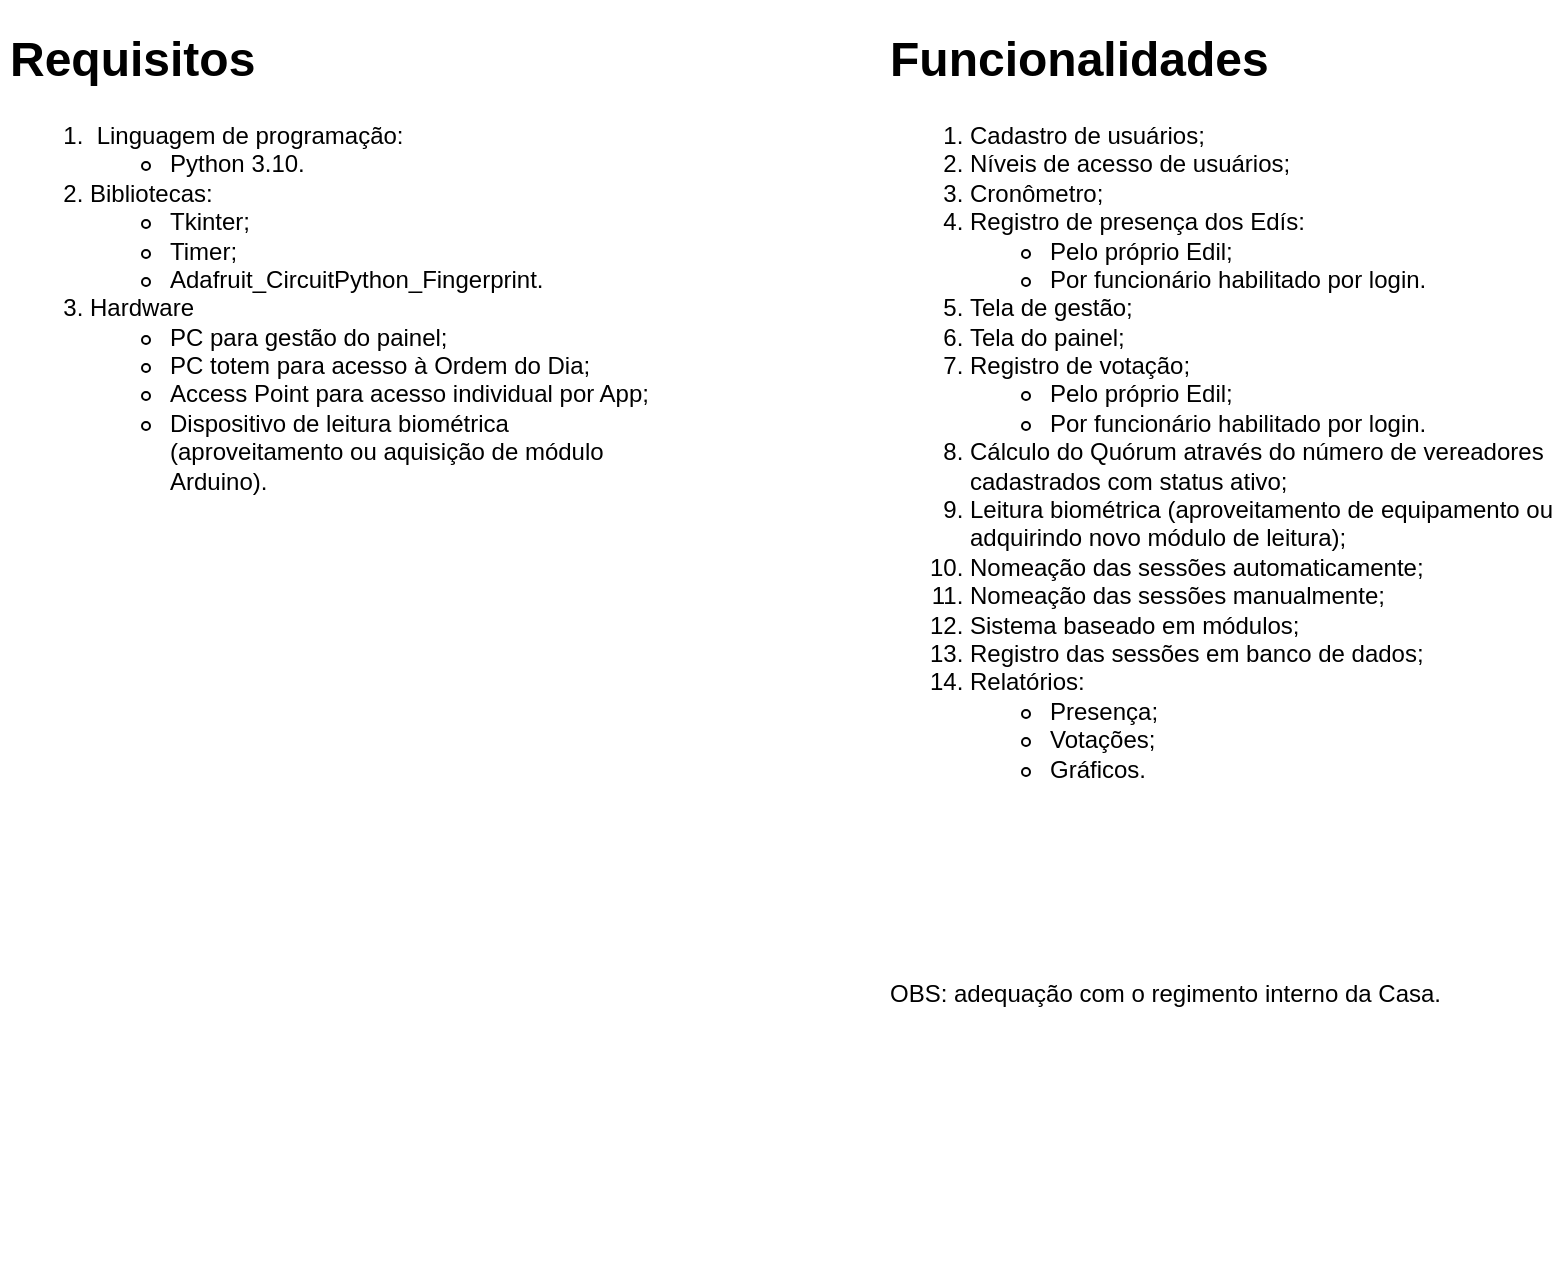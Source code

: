 <mxfile version="21.1.7" type="github" pages="4">
  <diagram name="requisitos e funcionalidades" id="45IemXz6j9i4KKmDaBbg">
    <mxGraphModel dx="838" dy="495" grid="1" gridSize="10" guides="1" tooltips="1" connect="1" arrows="1" fold="1" page="1" pageScale="1" pageWidth="827" pageHeight="1169" math="0" shadow="0">
      <root>
        <mxCell id="0" />
        <mxCell id="1" parent="0" />
        <mxCell id="JATrlw67HcKR4ToxlkPX-1" value="&lt;h1&gt;Requisitos&lt;/h1&gt;&lt;p&gt;&lt;/p&gt;&lt;ol&gt;&lt;li&gt;&amp;nbsp;Linguagem de programação:&lt;/li&gt;&lt;ul&gt;&lt;li&gt;&lt;span style=&quot;background-color: initial;&quot;&gt;Python 3.10.&lt;/span&gt;&lt;/li&gt;&lt;/ul&gt;&lt;li&gt;Bibliotecas:&lt;/li&gt;&lt;ul&gt;&lt;li&gt;&lt;span style=&quot;background-color: initial;&quot;&gt;Tkinter;&lt;/span&gt;&lt;/li&gt;&lt;li&gt;&lt;span style=&quot;background-color: initial;&quot;&gt;Timer;&lt;/span&gt;&lt;/li&gt;&lt;li&gt;&lt;span style=&quot;background-color: initial;&quot;&gt;Adafruit_CircuitPython_Fingerprint.&lt;br&gt;&lt;/span&gt;&lt;/li&gt;&lt;/ul&gt;&lt;li&gt;Hardware&lt;/li&gt;&lt;ul&gt;&lt;li&gt;PC para gestão do painel;&lt;/li&gt;&lt;li&gt;PC totem para acesso à Ordem do Dia;&lt;/li&gt;&lt;li&gt;Access Point para acesso individual por App;&lt;/li&gt;&lt;li&gt;Dispositivo de leitura biométrica (aproveitamento ou aquisição de módulo Arduino).&lt;/li&gt;&lt;/ul&gt;&lt;/ol&gt;&lt;p&gt;&lt;/p&gt;" style="text;html=1;strokeColor=none;fillColor=none;spacing=5;spacingTop=-20;whiteSpace=wrap;overflow=hidden;rounded=0;" parent="1" vertex="1">
          <mxGeometry x="90" y="70" width="340" height="350" as="geometry" />
        </mxCell>
        <mxCell id="JATrlw67HcKR4ToxlkPX-4" value="&lt;h1&gt;Funcionalidades&lt;/h1&gt;&lt;p&gt;&lt;/p&gt;&lt;ol&gt;&lt;li&gt;Cadastro de usuários;&lt;/li&gt;&lt;li&gt;Níveis de acesso de usuários;&lt;/li&gt;&lt;li&gt;Cronômetro;&lt;/li&gt;&lt;li&gt;Registro de presença dos Edís:&lt;/li&gt;&lt;ul&gt;&lt;li&gt;Pelo próprio Edil;&lt;/li&gt;&lt;li&gt;Por funcionário habilitado por login.&lt;/li&gt;&lt;/ul&gt;&lt;li&gt;Tela de gestão;&lt;/li&gt;&lt;li&gt;Tela do painel;&lt;/li&gt;&lt;li&gt;Registro de votação;&lt;/li&gt;&lt;ul&gt;&lt;li&gt;&lt;span style=&quot;background-color: initial;&quot;&gt;Pelo próprio Edil;&lt;/span&gt;&lt;/li&gt;&lt;li&gt;&lt;span style=&quot;background-color: initial;&quot;&gt;Por funcionário habilitado por login.&lt;/span&gt;&lt;/li&gt;&lt;/ul&gt;&lt;li&gt;Cálculo do Quórum através do número de vereadores cadastrados com status ativo;&lt;/li&gt;&lt;li&gt;Leitura biométrica (aproveitamento de equipamento ou adquirindo novo módulo de leitura);&lt;/li&gt;&lt;li&gt;Nomeação das sessões automaticamente;&lt;/li&gt;&lt;li style=&quot;border-color: var(--border-color);&quot;&gt;Nomeação das sessões manualmente;&lt;/li&gt;&lt;li style=&quot;border-color: var(--border-color);&quot;&gt;Sistema baseado em módulos;&lt;/li&gt;&lt;li style=&quot;border-color: var(--border-color);&quot;&gt;Registro das sessões em banco de dados;&lt;/li&gt;&lt;li style=&quot;border-color: var(--border-color);&quot;&gt;Relatórios:&lt;/li&gt;&lt;ul&gt;&lt;li style=&quot;border-color: var(--border-color);&quot;&gt;Presença;&lt;/li&gt;&lt;li style=&quot;border-color: var(--border-color);&quot;&gt;Votações;&lt;/li&gt;&lt;li style=&quot;border-color: var(--border-color);&quot;&gt;Gráficos.&lt;/li&gt;&lt;/ul&gt;&lt;/ol&gt;&lt;div&gt;&lt;br&gt;&lt;/div&gt;&lt;div&gt;&lt;br&gt;&lt;/div&gt;&lt;div&gt;&lt;br&gt;&lt;/div&gt;&lt;div&gt;&lt;br&gt;&lt;/div&gt;&lt;div&gt;&lt;br&gt;&lt;/div&gt;&lt;div&gt;&lt;br&gt;&lt;/div&gt;&lt;div&gt;OBS: adequação com o regimento interno da Casa.&lt;/div&gt;&lt;p&gt;&lt;/p&gt;" style="text;html=1;strokeColor=none;fillColor=none;spacing=5;spacingTop=-20;whiteSpace=wrap;overflow=hidden;rounded=0;" parent="1" vertex="1">
          <mxGeometry x="530" y="70" width="340" height="620" as="geometry" />
        </mxCell>
      </root>
    </mxGraphModel>
  </diagram>
  <diagram id="kO1BRVCHcmrDBPM0cbuH" name="Fluxograma">
    <mxGraphModel dx="838" dy="495" grid="1" gridSize="10" guides="1" tooltips="1" connect="1" arrows="1" fold="1" page="1" pageScale="1" pageWidth="827" pageHeight="1169" math="0" shadow="0">
      <root>
        <mxCell id="0" />
        <mxCell id="1" parent="0" />
      </root>
    </mxGraphModel>
  </diagram>
  <diagram id="B_FyXgWNFQOXzVU2opzj" name="telas - retaguarda">
    <mxGraphModel dx="1197" dy="707" grid="1" gridSize="10" guides="1" tooltips="1" connect="1" arrows="1" fold="1" page="1" pageScale="1" pageWidth="827" pageHeight="1169" math="0" shadow="0">
      <root>
        <mxCell id="0" />
        <mxCell id="1" parent="0" />
        <mxCell id="LyQwK9p2G28g45eBazeQ-1" value="CMFSA - Gestão" style="strokeWidth=1;shadow=0;dashed=0;align=center;html=1;shape=mxgraph.mockup.containers.window;align=left;verticalAlign=top;spacingLeft=8;strokeColor2=#008cff;strokeColor3=#c4c4c4;fontColor=#666666;mainText=;fontSize=17;labelBackgroundColor=none;whiteSpace=wrap;" parent="1" vertex="1">
          <mxGeometry x="140" y="90" width="1020" height="650" as="geometry" />
        </mxCell>
        <mxCell id="LyQwK9p2G28g45eBazeQ-2" value="&lt;b&gt;&lt;font style=&quot;font-size: 15px;&quot;&gt;Tempo&lt;/font&gt;&lt;br&gt;&lt;font style=&quot;font-size: 24px;&quot;&gt;00:00&lt;/font&gt;&lt;/b&gt;" style="text;html=1;strokeColor=#36393d;fillColor=#eeeeee;align=center;verticalAlign=middle;whiteSpace=wrap;rounded=1;" parent="1" vertex="1">
          <mxGeometry x="1010" y="650" width="90" height="50" as="geometry" />
        </mxCell>
      </root>
    </mxGraphModel>
  </diagram>
  <diagram id="ZQBFcpW1dO7Ns_XCAuKK" name="telas - painel">
    <mxGraphModel dx="838" dy="495" grid="1" gridSize="10" guides="1" tooltips="1" connect="1" arrows="1" fold="1" page="1" pageScale="1" pageWidth="827" pageHeight="1169" math="0" shadow="0">
      <root>
        <mxCell id="0" />
        <mxCell id="1" parent="0" />
      </root>
    </mxGraphModel>
  </diagram>
</mxfile>
